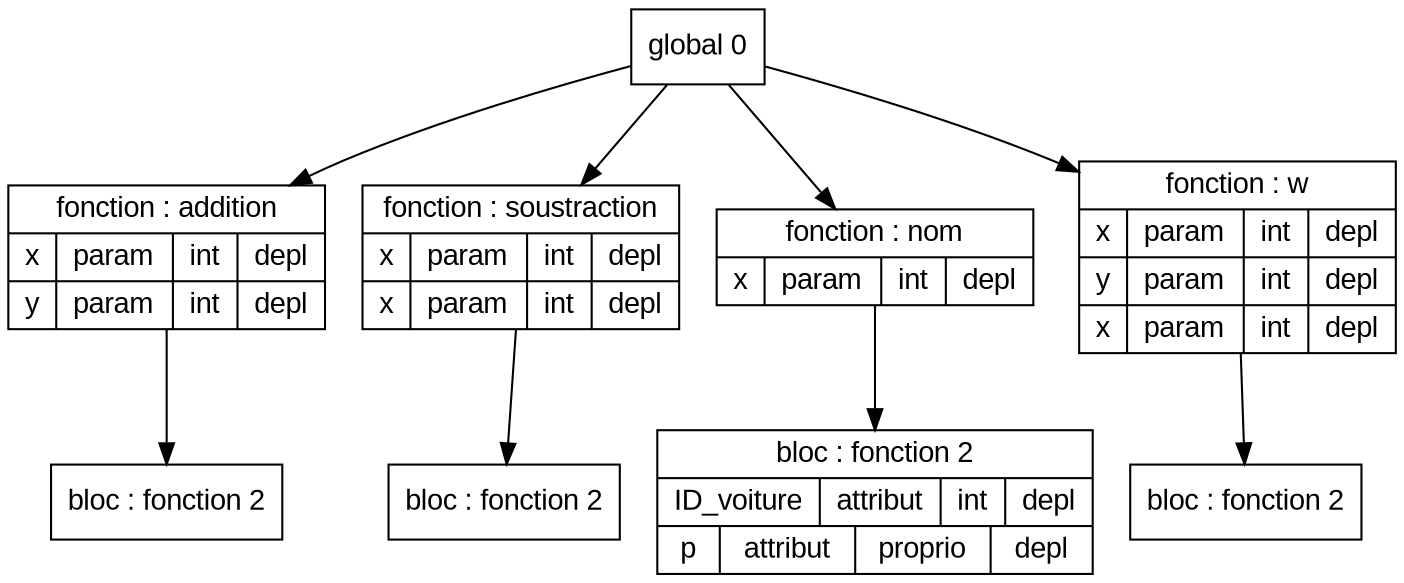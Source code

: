 digraph "tds"{

	node [fontname="Arial"];

	N2 [shape=record label="{ bloc : fonction  2
	}"];

	N1 [shape=record label="{ fonction : addition
	| { x | param | int | depl }
	| { y | param | int | depl }
	}"];

	N4 [shape=record label="{ bloc : fonction  2
	}"];

	N3 [shape=record label="{ fonction : soustraction
	| { x | param | int | depl }
	| { x | param | int | depl }
	}"];

	N6 [shape=record label="{ bloc : fonction  2
	| { ID_voiture | attribut | int | depl }
	| { p | attribut | proprio | depl }
	}"];

	N5 [shape=record label="{ fonction : nom
	| { x | param | int | depl }
	}"];

	N8 [shape=record label="{ bloc : fonction  2
	}"];

	N7 [shape=record label="{ fonction : w
	| { x | param | int | depl }
	| { y | param | int | depl }
	| { x | param | int | depl }
	}"];

	N0 [shape=record label="{ global 0
	}"];


	N0 -> N1; 
	N1 -> N2; 
	N0 -> N3; 
	N3 -> N4; 
	N0 -> N5; 
	N5 -> N6; 
	N0 -> N7; 
	N7 -> N8; 
}
